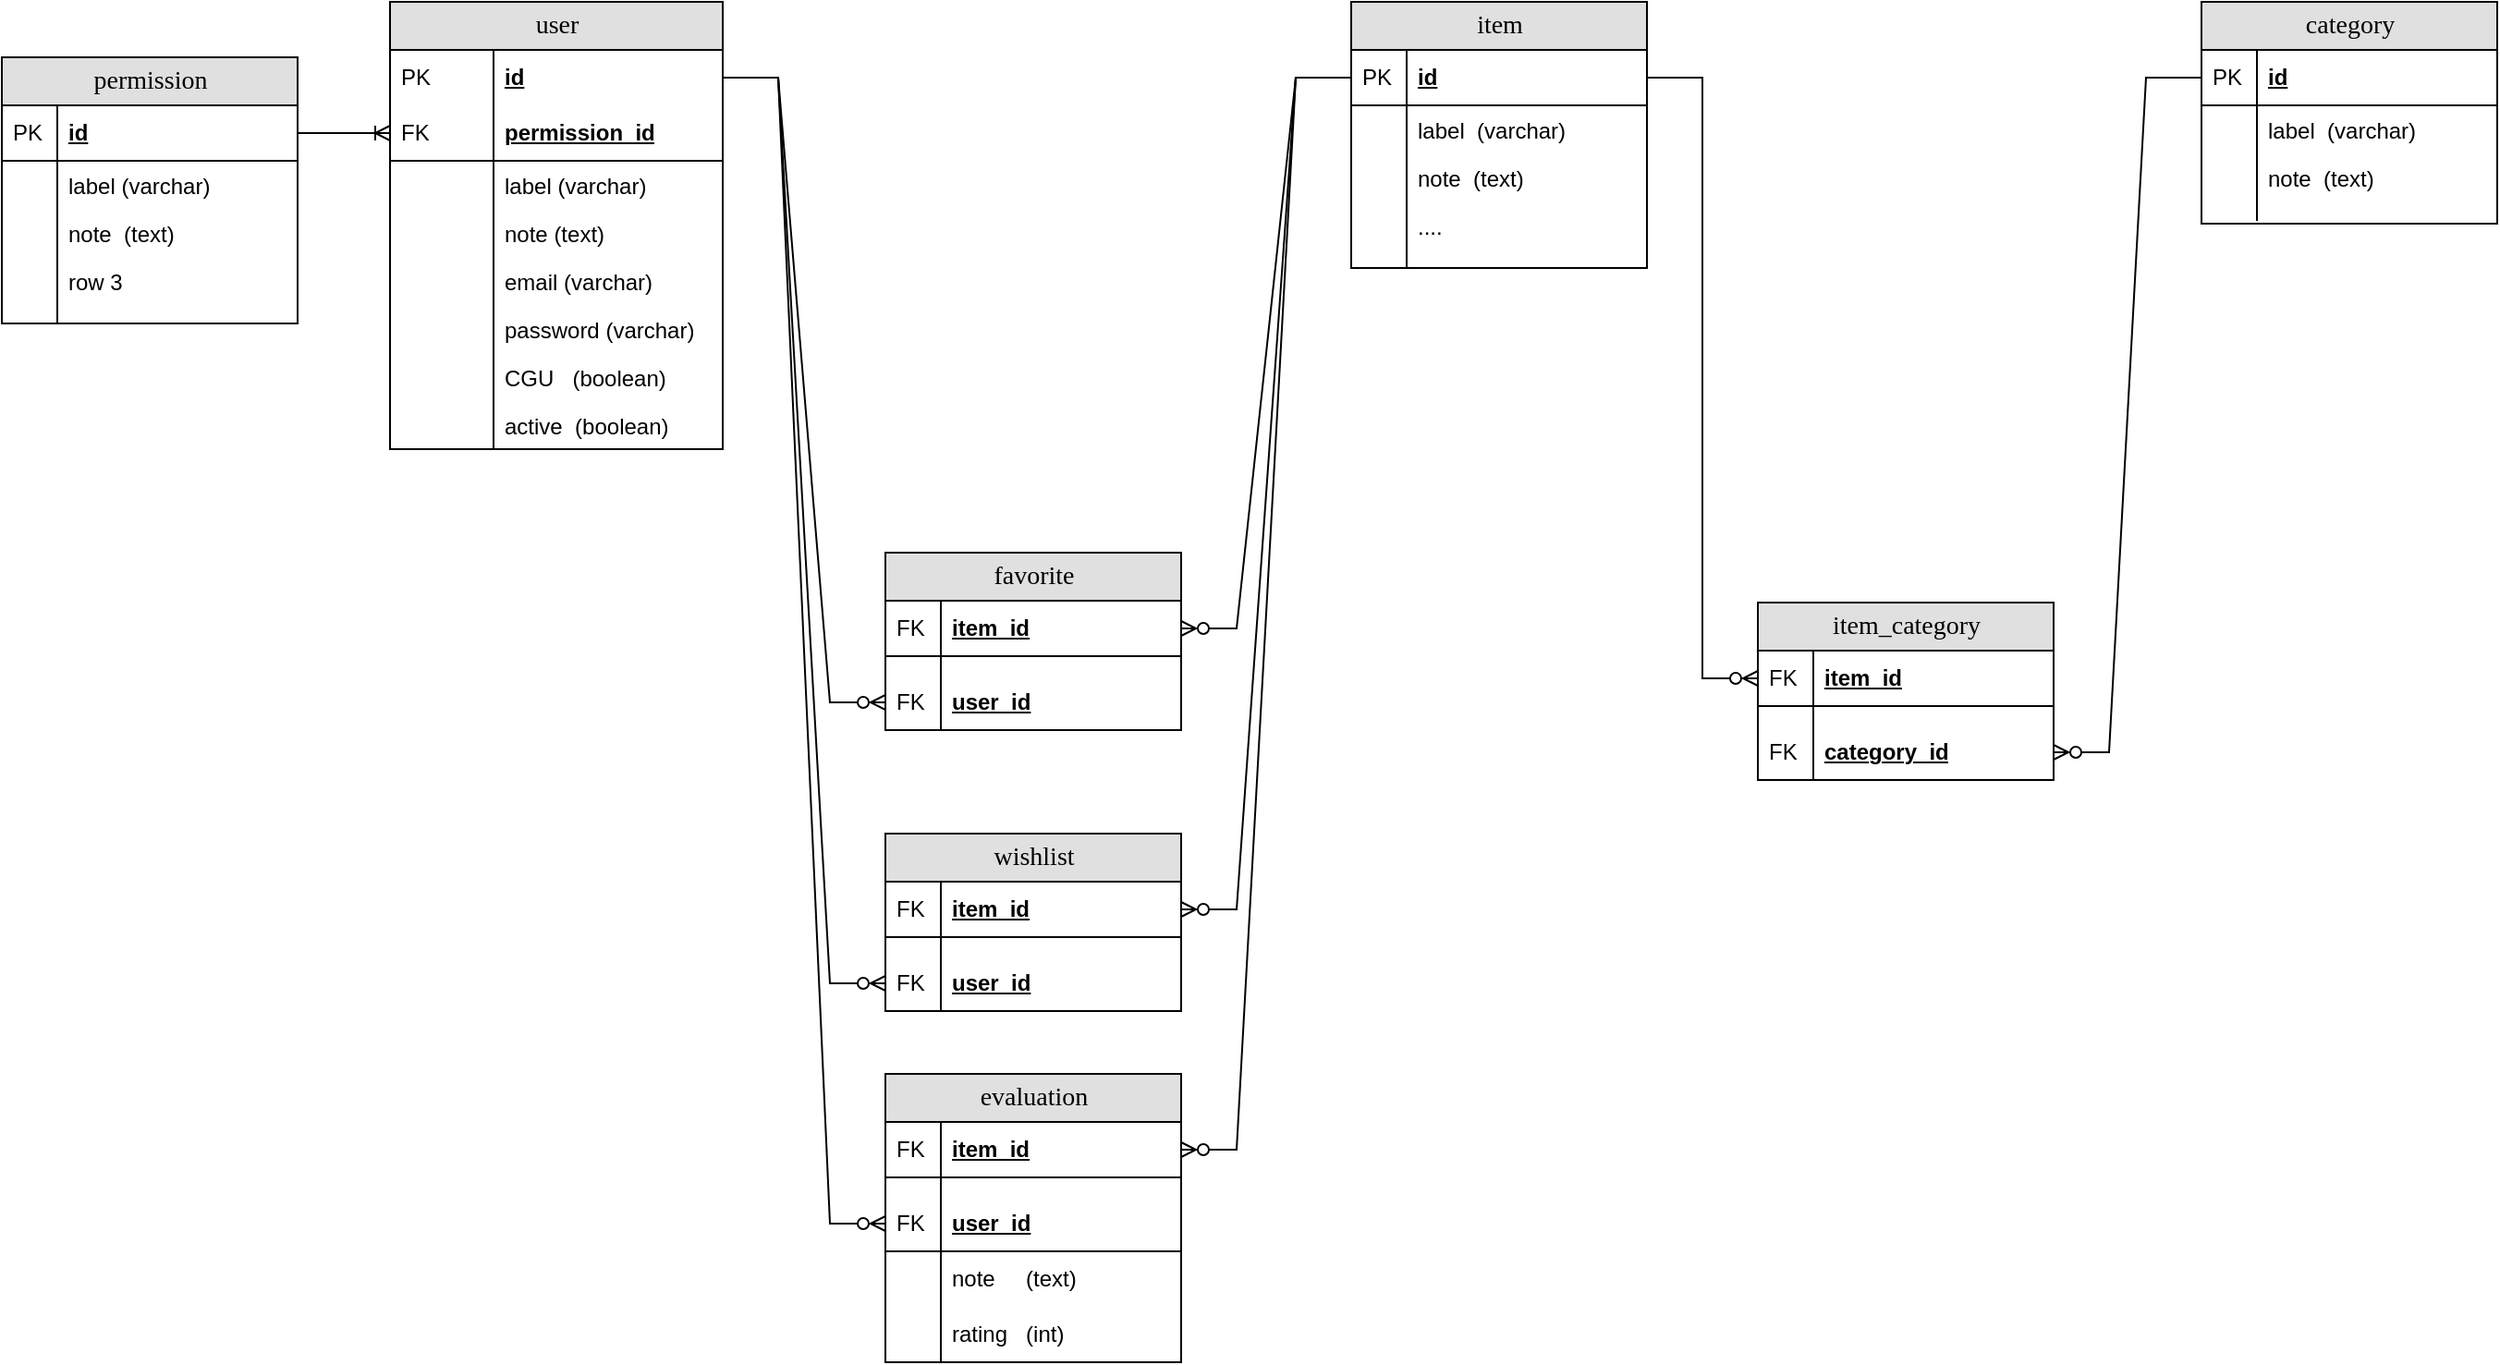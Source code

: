 <mxfile version="17.4.4" type="github">
  <diagram name="Page-1" id="e56a1550-8fbb-45ad-956c-1786394a9013">
    <mxGraphModel dx="1350" dy="773" grid="1" gridSize="10" guides="1" tooltips="1" connect="1" arrows="1" fold="1" page="1" pageScale="1" pageWidth="1100" pageHeight="850" background="none" math="0" shadow="0">
      <root>
        <mxCell id="0" />
        <mxCell id="1" parent="0" />
        <mxCell id="2e49270ec7c68f3f-1" value="user" style="swimlane;html=1;fontStyle=0;childLayout=stackLayout;horizontal=1;startSize=26;fillColor=#e0e0e0;horizontalStack=0;resizeParent=1;resizeLast=0;collapsible=1;marginBottom=0;swimlaneFillColor=#ffffff;align=center;rounded=0;shadow=0;comic=0;labelBackgroundColor=none;strokeWidth=1;fontFamily=Verdana;fontSize=14" parent="1" vertex="1">
          <mxGeometry x="240" y="40" width="180" height="242" as="geometry" />
        </mxCell>
        <mxCell id="2e49270ec7c68f3f-2" value="id" style="shape=partialRectangle;top=0;left=0;right=0;bottom=0;html=1;align=left;verticalAlign=middle;fillColor=none;spacingLeft=60;spacingRight=4;whiteSpace=wrap;overflow=hidden;rotatable=0;points=[[0,0.5],[1,0.5]];portConstraint=eastwest;dropTarget=0;fontStyle=5;" parent="2e49270ec7c68f3f-1" vertex="1">
          <mxGeometry y="26" width="180" height="30" as="geometry" />
        </mxCell>
        <mxCell id="2e49270ec7c68f3f-3" value="&lt;span style=&quot;font-weight: normal&quot;&gt;PK&lt;/span&gt;" style="shape=partialRectangle;fontStyle=1;top=0;left=0;bottom=0;html=1;fillColor=none;align=left;verticalAlign=middle;spacingLeft=4;spacingRight=4;whiteSpace=wrap;overflow=hidden;rotatable=0;points=[];portConstraint=eastwest;part=1;" parent="2e49270ec7c68f3f-2" vertex="1" connectable="0">
          <mxGeometry width="56" height="30" as="geometry" />
        </mxCell>
        <mxCell id="2e49270ec7c68f3f-4" value="permission_id" style="shape=partialRectangle;top=0;left=0;right=0;bottom=1;html=1;align=left;verticalAlign=middle;fillColor=none;spacingLeft=60;spacingRight=4;whiteSpace=wrap;overflow=hidden;rotatable=0;points=[[0,0.5],[1,0.5]];portConstraint=eastwest;dropTarget=0;fontStyle=5;" parent="2e49270ec7c68f3f-1" vertex="1">
          <mxGeometry y="56" width="180" height="30" as="geometry" />
        </mxCell>
        <mxCell id="2e49270ec7c68f3f-5" value="&lt;span style=&quot;font-weight: normal&quot;&gt;FK&lt;/span&gt;" style="shape=partialRectangle;fontStyle=1;top=0;left=0;bottom=0;html=1;fillColor=none;align=left;verticalAlign=middle;spacingLeft=4;spacingRight=4;whiteSpace=wrap;overflow=hidden;rotatable=0;points=[];portConstraint=eastwest;part=1;" parent="2e49270ec7c68f3f-4" vertex="1" connectable="0">
          <mxGeometry width="56" height="30" as="geometry" />
        </mxCell>
        <mxCell id="2e49270ec7c68f3f-6" value="label&lt;span&gt; &lt;span&gt; &lt;/span&gt;&lt;/span&gt;(varchar)&lt;br&gt;" style="shape=partialRectangle;top=0;left=0;right=0;bottom=0;html=1;align=left;verticalAlign=top;fillColor=none;spacingLeft=60;spacingRight=4;whiteSpace=wrap;overflow=hidden;rotatable=0;points=[[0,0.5],[1,0.5]];portConstraint=eastwest;dropTarget=0;" parent="2e49270ec7c68f3f-1" vertex="1">
          <mxGeometry y="86" width="180" height="26" as="geometry" />
        </mxCell>
        <mxCell id="2e49270ec7c68f3f-7" value="" style="shape=partialRectangle;top=0;left=0;bottom=0;html=1;fillColor=none;align=left;verticalAlign=top;spacingLeft=4;spacingRight=4;whiteSpace=wrap;overflow=hidden;rotatable=0;points=[];portConstraint=eastwest;part=1;" parent="2e49270ec7c68f3f-6" vertex="1" connectable="0">
          <mxGeometry width="56" height="26" as="geometry" />
        </mxCell>
        <mxCell id="m02CzdOgLhpc5IA-wBGI-71" value="note (text)" style="shape=partialRectangle;top=0;left=0;right=0;bottom=0;html=1;align=left;verticalAlign=top;fillColor=none;spacingLeft=60;spacingRight=4;whiteSpace=wrap;overflow=hidden;rotatable=0;points=[[0,0.5],[1,0.5]];portConstraint=eastwest;dropTarget=0;" parent="2e49270ec7c68f3f-1" vertex="1">
          <mxGeometry y="112" width="180" height="26" as="geometry" />
        </mxCell>
        <mxCell id="m02CzdOgLhpc5IA-wBGI-72" value="" style="shape=partialRectangle;top=0;left=0;bottom=0;html=1;fillColor=none;align=left;verticalAlign=top;spacingLeft=4;spacingRight=4;whiteSpace=wrap;overflow=hidden;rotatable=0;points=[];portConstraint=eastwest;part=1;" parent="m02CzdOgLhpc5IA-wBGI-71" vertex="1" connectable="0">
          <mxGeometry width="56" height="26" as="geometry" />
        </mxCell>
        <mxCell id="m02CzdOgLhpc5IA-wBGI-73" value="email&lt;span&gt; &lt;span&gt; &lt;/span&gt;&lt;/span&gt;(varchar)" style="shape=partialRectangle;top=0;left=0;right=0;bottom=0;html=1;align=left;verticalAlign=top;fillColor=none;spacingLeft=60;spacingRight=4;whiteSpace=wrap;overflow=hidden;rotatable=0;points=[[0,0.5],[1,0.5]];portConstraint=eastwest;dropTarget=0;" parent="2e49270ec7c68f3f-1" vertex="1">
          <mxGeometry y="138" width="180" height="26" as="geometry" />
        </mxCell>
        <mxCell id="m02CzdOgLhpc5IA-wBGI-74" value="" style="shape=partialRectangle;top=0;left=0;bottom=0;html=1;fillColor=none;align=left;verticalAlign=top;spacingLeft=4;spacingRight=4;whiteSpace=wrap;overflow=hidden;rotatable=0;points=[];portConstraint=eastwest;part=1;" parent="m02CzdOgLhpc5IA-wBGI-73" vertex="1" connectable="0">
          <mxGeometry width="56" height="26" as="geometry" />
        </mxCell>
        <mxCell id="m02CzdOgLhpc5IA-wBGI-75" value="password&lt;span&gt; &lt;span&gt; &lt;/span&gt;&lt;/span&gt;(varchar)" style="shape=partialRectangle;top=0;left=0;right=0;bottom=0;html=1;align=left;verticalAlign=top;fillColor=none;spacingLeft=60;spacingRight=4;whiteSpace=wrap;overflow=hidden;rotatable=0;points=[[0,0.5],[1,0.5]];portConstraint=eastwest;dropTarget=0;" parent="2e49270ec7c68f3f-1" vertex="1">
          <mxGeometry y="164" width="180" height="26" as="geometry" />
        </mxCell>
        <mxCell id="m02CzdOgLhpc5IA-wBGI-76" value="" style="shape=partialRectangle;top=0;left=0;bottom=0;html=1;fillColor=none;align=left;verticalAlign=top;spacingLeft=4;spacingRight=4;whiteSpace=wrap;overflow=hidden;rotatable=0;points=[];portConstraint=eastwest;part=1;" parent="m02CzdOgLhpc5IA-wBGI-75" vertex="1" connectable="0">
          <mxGeometry width="56" height="26" as="geometry" />
        </mxCell>
        <mxCell id="m02CzdOgLhpc5IA-wBGI-77" value="CGU&lt;span&gt;&amp;nbsp;&lt;span&gt; &lt;span style=&quot;white-space: pre&quot;&gt; &lt;/span&gt;&lt;/span&gt;&lt;/span&gt;(boolean)" style="shape=partialRectangle;top=0;left=0;right=0;bottom=0;html=1;align=left;verticalAlign=top;fillColor=none;spacingLeft=60;spacingRight=4;whiteSpace=wrap;overflow=hidden;rotatable=0;points=[[0,0.5],[1,0.5]];portConstraint=eastwest;dropTarget=0;" parent="2e49270ec7c68f3f-1" vertex="1">
          <mxGeometry y="190" width="180" height="26" as="geometry" />
        </mxCell>
        <mxCell id="m02CzdOgLhpc5IA-wBGI-78" value="" style="shape=partialRectangle;top=0;left=0;bottom=0;html=1;fillColor=none;align=left;verticalAlign=top;spacingLeft=4;spacingRight=4;whiteSpace=wrap;overflow=hidden;rotatable=0;points=[];portConstraint=eastwest;part=1;" parent="m02CzdOgLhpc5IA-wBGI-77" vertex="1" connectable="0">
          <mxGeometry width="56" height="26" as="geometry" />
        </mxCell>
        <mxCell id="m02CzdOgLhpc5IA-wBGI-79" value="active&lt;span&gt; &lt;span style=&quot;white-space: pre&quot;&gt; &lt;/span&gt;&lt;/span&gt;(boolean)" style="shape=partialRectangle;top=0;left=0;right=0;bottom=0;html=1;align=left;verticalAlign=top;fillColor=none;spacingLeft=60;spacingRight=4;whiteSpace=wrap;overflow=hidden;rotatable=0;points=[[0,0.5],[1,0.5]];portConstraint=eastwest;dropTarget=0;" parent="2e49270ec7c68f3f-1" vertex="1">
          <mxGeometry y="216" width="180" height="26" as="geometry" />
        </mxCell>
        <mxCell id="m02CzdOgLhpc5IA-wBGI-80" value="" style="shape=partialRectangle;top=0;left=0;bottom=0;html=1;fillColor=none;align=left;verticalAlign=top;spacingLeft=4;spacingRight=4;whiteSpace=wrap;overflow=hidden;rotatable=0;points=[];portConstraint=eastwest;part=1;" parent="m02CzdOgLhpc5IA-wBGI-79" vertex="1" connectable="0">
          <mxGeometry width="56" height="26" as="geometry" />
        </mxCell>
        <mxCell id="2e49270ec7c68f3f-8" value="item" style="swimlane;html=1;fontStyle=0;childLayout=stackLayout;horizontal=1;startSize=26;fillColor=#e0e0e0;horizontalStack=0;resizeParent=1;resizeLast=0;collapsible=1;marginBottom=0;swimlaneFillColor=#ffffff;align=center;rounded=0;shadow=0;comic=0;labelBackgroundColor=none;strokeWidth=1;fontFamily=Verdana;fontSize=14;swimlaneLine=1;" parent="1" vertex="1">
          <mxGeometry x="760" y="40" width="160" height="144" as="geometry" />
        </mxCell>
        <mxCell id="2e49270ec7c68f3f-9" value="id" style="shape=partialRectangle;top=0;left=0;right=0;bottom=1;html=1;align=left;verticalAlign=middle;fillColor=none;spacingLeft=34;spacingRight=4;whiteSpace=wrap;overflow=hidden;rotatable=0;points=[[0,0.5],[1,0.5]];portConstraint=eastwest;dropTarget=0;fontStyle=5;" parent="2e49270ec7c68f3f-8" vertex="1">
          <mxGeometry y="26" width="160" height="30" as="geometry" />
        </mxCell>
        <mxCell id="2e49270ec7c68f3f-10" value="PK" style="shape=partialRectangle;top=0;left=0;bottom=0;html=1;fillColor=none;align=left;verticalAlign=middle;spacingLeft=4;spacingRight=4;whiteSpace=wrap;overflow=hidden;rotatable=0;points=[];portConstraint=eastwest;part=1;" parent="2e49270ec7c68f3f-9" vertex="1" connectable="0">
          <mxGeometry width="30" height="30" as="geometry" />
        </mxCell>
        <mxCell id="2e49270ec7c68f3f-11" value="label&lt;span&gt; &lt;span style=&quot;white-space: pre&quot;&gt; &lt;/span&gt;&lt;/span&gt;(varchar)" style="shape=partialRectangle;top=0;left=0;right=0;bottom=0;html=1;align=left;verticalAlign=top;fillColor=none;spacingLeft=34;spacingRight=4;whiteSpace=wrap;overflow=hidden;rotatable=0;points=[[0,0.5],[1,0.5]];portConstraint=eastwest;dropTarget=0;" parent="2e49270ec7c68f3f-8" vertex="1">
          <mxGeometry y="56" width="160" height="26" as="geometry" />
        </mxCell>
        <mxCell id="2e49270ec7c68f3f-12" value="" style="shape=partialRectangle;top=0;left=0;bottom=0;html=1;fillColor=none;align=left;verticalAlign=top;spacingLeft=4;spacingRight=4;whiteSpace=wrap;overflow=hidden;rotatable=0;points=[];portConstraint=eastwest;part=1;" parent="2e49270ec7c68f3f-11" vertex="1" connectable="0">
          <mxGeometry width="30" height="26" as="geometry" />
        </mxCell>
        <mxCell id="2e49270ec7c68f3f-13" value="note &lt;span style=&quot;white-space: pre&quot;&gt; &lt;/span&gt;(text)" style="shape=partialRectangle;top=0;left=0;right=0;bottom=0;html=1;align=left;verticalAlign=top;fillColor=none;spacingLeft=34;spacingRight=4;whiteSpace=wrap;overflow=hidden;rotatable=0;points=[[0,0.5],[1,0.5]];portConstraint=eastwest;dropTarget=0;" parent="2e49270ec7c68f3f-8" vertex="1">
          <mxGeometry y="82" width="160" height="26" as="geometry" />
        </mxCell>
        <mxCell id="2e49270ec7c68f3f-14" value="" style="shape=partialRectangle;top=0;left=0;bottom=0;html=1;fillColor=none;align=left;verticalAlign=top;spacingLeft=4;spacingRight=4;whiteSpace=wrap;overflow=hidden;rotatable=0;points=[];portConstraint=eastwest;part=1;" parent="2e49270ec7c68f3f-13" vertex="1" connectable="0">
          <mxGeometry width="30" height="26" as="geometry" />
        </mxCell>
        <mxCell id="2e49270ec7c68f3f-15" value="...." style="shape=partialRectangle;top=0;left=0;right=0;bottom=0;html=1;align=left;verticalAlign=top;fillColor=none;spacingLeft=34;spacingRight=4;whiteSpace=wrap;overflow=hidden;rotatable=0;points=[[0,0.5],[1,0.5]];portConstraint=eastwest;dropTarget=0;" parent="2e49270ec7c68f3f-8" vertex="1">
          <mxGeometry y="108" width="160" height="26" as="geometry" />
        </mxCell>
        <mxCell id="2e49270ec7c68f3f-16" value="" style="shape=partialRectangle;top=0;left=0;bottom=0;html=1;fillColor=none;align=left;verticalAlign=top;spacingLeft=4;spacingRight=4;whiteSpace=wrap;overflow=hidden;rotatable=0;points=[];portConstraint=eastwest;part=1;" parent="2e49270ec7c68f3f-15" vertex="1" connectable="0">
          <mxGeometry width="30" height="26" as="geometry" />
        </mxCell>
        <mxCell id="2e49270ec7c68f3f-17" value="" style="shape=partialRectangle;top=0;left=0;right=0;bottom=0;html=1;align=left;verticalAlign=top;fillColor=none;spacingLeft=34;spacingRight=4;whiteSpace=wrap;overflow=hidden;rotatable=0;points=[[0,0.5],[1,0.5]];portConstraint=eastwest;dropTarget=0;" parent="2e49270ec7c68f3f-8" vertex="1">
          <mxGeometry y="134" width="160" height="10" as="geometry" />
        </mxCell>
        <mxCell id="2e49270ec7c68f3f-18" value="" style="shape=partialRectangle;top=0;left=0;bottom=0;html=1;fillColor=none;align=left;verticalAlign=top;spacingLeft=4;spacingRight=4;whiteSpace=wrap;overflow=hidden;rotatable=0;points=[];portConstraint=eastwest;part=1;" parent="2e49270ec7c68f3f-17" vertex="1" connectable="0">
          <mxGeometry width="30" height="10" as="geometry" />
        </mxCell>
        <mxCell id="2e49270ec7c68f3f-80" value="permission" style="swimlane;html=1;fontStyle=0;childLayout=stackLayout;horizontal=1;startSize=26;fillColor=#e0e0e0;horizontalStack=0;resizeParent=1;resizeLast=0;collapsible=1;marginBottom=0;swimlaneFillColor=#ffffff;align=center;rounded=0;shadow=0;comic=0;labelBackgroundColor=none;strokeWidth=1;fontFamily=Verdana;fontSize=14" parent="1" vertex="1">
          <mxGeometry x="30" y="70" width="160" height="144" as="geometry" />
        </mxCell>
        <mxCell id="2e49270ec7c68f3f-81" value="id" style="shape=partialRectangle;top=0;left=0;right=0;bottom=1;html=1;align=left;verticalAlign=middle;fillColor=none;spacingLeft=34;spacingRight=4;whiteSpace=wrap;overflow=hidden;rotatable=0;points=[[0,0.5],[1,0.5]];portConstraint=eastwest;dropTarget=0;fontStyle=5;" parent="2e49270ec7c68f3f-80" vertex="1">
          <mxGeometry y="26" width="160" height="30" as="geometry" />
        </mxCell>
        <mxCell id="2e49270ec7c68f3f-82" value="PK" style="shape=partialRectangle;top=0;left=0;bottom=0;html=1;fillColor=none;align=left;verticalAlign=middle;spacingLeft=4;spacingRight=4;whiteSpace=wrap;overflow=hidden;rotatable=0;points=[];portConstraint=eastwest;part=1;" parent="2e49270ec7c68f3f-81" vertex="1" connectable="0">
          <mxGeometry width="30" height="30" as="geometry" />
        </mxCell>
        <mxCell id="2e49270ec7c68f3f-83" value="label&lt;span style=&quot;white-space: pre&quot;&gt; &lt;/span&gt;(varchar)" style="shape=partialRectangle;top=0;left=0;right=0;bottom=0;html=1;align=left;verticalAlign=top;fillColor=none;spacingLeft=34;spacingRight=4;whiteSpace=wrap;overflow=hidden;rotatable=0;points=[[0,0.5],[1,0.5]];portConstraint=eastwest;dropTarget=0;" parent="2e49270ec7c68f3f-80" vertex="1">
          <mxGeometry y="56" width="160" height="26" as="geometry" />
        </mxCell>
        <mxCell id="2e49270ec7c68f3f-84" value="" style="shape=partialRectangle;top=0;left=0;bottom=0;html=1;fillColor=none;align=left;verticalAlign=top;spacingLeft=4;spacingRight=4;whiteSpace=wrap;overflow=hidden;rotatable=0;points=[];portConstraint=eastwest;part=1;" parent="2e49270ec7c68f3f-83" vertex="1" connectable="0">
          <mxGeometry width="30" height="26" as="geometry" />
        </mxCell>
        <mxCell id="2e49270ec7c68f3f-85" value="note&lt;span style=&quot;white-space: pre&quot;&gt; &lt;/span&gt;&lt;span style=&quot;white-space: pre&quot;&gt; &lt;/span&gt;(text)" style="shape=partialRectangle;top=0;left=0;right=0;bottom=0;html=1;align=left;verticalAlign=top;fillColor=none;spacingLeft=34;spacingRight=4;whiteSpace=wrap;overflow=hidden;rotatable=0;points=[[0,0.5],[1,0.5]];portConstraint=eastwest;dropTarget=0;" parent="2e49270ec7c68f3f-80" vertex="1">
          <mxGeometry y="82" width="160" height="26" as="geometry" />
        </mxCell>
        <mxCell id="2e49270ec7c68f3f-86" value="" style="shape=partialRectangle;top=0;left=0;bottom=0;html=1;fillColor=none;align=left;verticalAlign=top;spacingLeft=4;spacingRight=4;whiteSpace=wrap;overflow=hidden;rotatable=0;points=[];portConstraint=eastwest;part=1;" parent="2e49270ec7c68f3f-85" vertex="1" connectable="0">
          <mxGeometry width="30" height="26" as="geometry" />
        </mxCell>
        <mxCell id="2e49270ec7c68f3f-87" value="row 3" style="shape=partialRectangle;top=0;left=0;right=0;bottom=0;html=1;align=left;verticalAlign=top;fillColor=none;spacingLeft=34;spacingRight=4;whiteSpace=wrap;overflow=hidden;rotatable=0;points=[[0,0.5],[1,0.5]];portConstraint=eastwest;dropTarget=0;" parent="2e49270ec7c68f3f-80" vertex="1">
          <mxGeometry y="108" width="160" height="26" as="geometry" />
        </mxCell>
        <mxCell id="2e49270ec7c68f3f-88" value="" style="shape=partialRectangle;top=0;left=0;bottom=0;html=1;fillColor=none;align=left;verticalAlign=top;spacingLeft=4;spacingRight=4;whiteSpace=wrap;overflow=hidden;rotatable=0;points=[];portConstraint=eastwest;part=1;" parent="2e49270ec7c68f3f-87" vertex="1" connectable="0">
          <mxGeometry width="30" height="26" as="geometry" />
        </mxCell>
        <mxCell id="2e49270ec7c68f3f-89" value="" style="shape=partialRectangle;top=0;left=0;right=0;bottom=0;html=1;align=left;verticalAlign=top;fillColor=none;spacingLeft=34;spacingRight=4;whiteSpace=wrap;overflow=hidden;rotatable=0;points=[[0,0.5],[1,0.5]];portConstraint=eastwest;dropTarget=0;" parent="2e49270ec7c68f3f-80" vertex="1">
          <mxGeometry y="134" width="160" height="10" as="geometry" />
        </mxCell>
        <mxCell id="2e49270ec7c68f3f-90" value="" style="shape=partialRectangle;top=0;left=0;bottom=0;html=1;fillColor=none;align=left;verticalAlign=top;spacingLeft=4;spacingRight=4;whiteSpace=wrap;overflow=hidden;rotatable=0;points=[];portConstraint=eastwest;part=1;" parent="2e49270ec7c68f3f-89" vertex="1" connectable="0">
          <mxGeometry width="30" height="10" as="geometry" />
        </mxCell>
        <mxCell id="m02CzdOgLhpc5IA-wBGI-1" value="category" style="swimlane;html=1;fontStyle=0;childLayout=stackLayout;horizontal=1;startSize=26;fillColor=#e0e0e0;horizontalStack=0;resizeParent=1;resizeLast=0;collapsible=1;marginBottom=0;swimlaneFillColor=#ffffff;align=center;rounded=0;shadow=0;comic=0;labelBackgroundColor=none;strokeWidth=1;fontFamily=Verdana;fontSize=14;swimlaneLine=1;" parent="1" vertex="1">
          <mxGeometry x="1220" y="40" width="160" height="120" as="geometry" />
        </mxCell>
        <mxCell id="m02CzdOgLhpc5IA-wBGI-2" value="id" style="shape=partialRectangle;top=0;left=0;right=0;bottom=1;html=1;align=left;verticalAlign=middle;fillColor=none;spacingLeft=34;spacingRight=4;whiteSpace=wrap;overflow=hidden;rotatable=0;points=[[0,0.5],[1,0.5]];portConstraint=eastwest;dropTarget=0;fontStyle=5;" parent="m02CzdOgLhpc5IA-wBGI-1" vertex="1">
          <mxGeometry y="26" width="160" height="30" as="geometry" />
        </mxCell>
        <mxCell id="m02CzdOgLhpc5IA-wBGI-3" value="PK" style="shape=partialRectangle;top=0;left=0;bottom=0;html=1;fillColor=none;align=left;verticalAlign=middle;spacingLeft=4;spacingRight=4;whiteSpace=wrap;overflow=hidden;rotatable=0;points=[];portConstraint=eastwest;part=1;" parent="m02CzdOgLhpc5IA-wBGI-2" vertex="1" connectable="0">
          <mxGeometry width="30" height="30" as="geometry" />
        </mxCell>
        <mxCell id="m02CzdOgLhpc5IA-wBGI-4" value="label&lt;span&gt; &lt;span style=&quot;white-space: pre&quot;&gt; &lt;/span&gt;&lt;/span&gt;(varchar)" style="shape=partialRectangle;top=0;left=0;right=0;bottom=0;html=1;align=left;verticalAlign=top;fillColor=none;spacingLeft=34;spacingRight=4;whiteSpace=wrap;overflow=hidden;rotatable=0;points=[[0,0.5],[1,0.5]];portConstraint=eastwest;dropTarget=0;" parent="m02CzdOgLhpc5IA-wBGI-1" vertex="1">
          <mxGeometry y="56" width="160" height="26" as="geometry" />
        </mxCell>
        <mxCell id="m02CzdOgLhpc5IA-wBGI-5" value="" style="shape=partialRectangle;top=0;left=0;bottom=0;html=1;fillColor=none;align=left;verticalAlign=top;spacingLeft=4;spacingRight=4;whiteSpace=wrap;overflow=hidden;rotatable=0;points=[];portConstraint=eastwest;part=1;" parent="m02CzdOgLhpc5IA-wBGI-4" vertex="1" connectable="0">
          <mxGeometry width="30" height="26" as="geometry" />
        </mxCell>
        <mxCell id="m02CzdOgLhpc5IA-wBGI-6" value="note &lt;span style=&quot;white-space: pre&quot;&gt; &lt;/span&gt;(text)" style="shape=partialRectangle;top=0;left=0;right=0;bottom=0;html=1;align=left;verticalAlign=top;fillColor=none;spacingLeft=34;spacingRight=4;whiteSpace=wrap;overflow=hidden;rotatable=0;points=[[0,0.5],[1,0.5]];portConstraint=eastwest;dropTarget=0;" parent="m02CzdOgLhpc5IA-wBGI-1" vertex="1">
          <mxGeometry y="82" width="160" height="26" as="geometry" />
        </mxCell>
        <mxCell id="m02CzdOgLhpc5IA-wBGI-7" value="" style="shape=partialRectangle;top=0;left=0;bottom=0;html=1;fillColor=none;align=left;verticalAlign=top;spacingLeft=4;spacingRight=4;whiteSpace=wrap;overflow=hidden;rotatable=0;points=[];portConstraint=eastwest;part=1;" parent="m02CzdOgLhpc5IA-wBGI-6" vertex="1" connectable="0">
          <mxGeometry width="30" height="26" as="geometry" />
        </mxCell>
        <mxCell id="m02CzdOgLhpc5IA-wBGI-10" value="" style="shape=partialRectangle;top=0;left=0;right=0;bottom=0;html=1;align=left;verticalAlign=top;fillColor=none;spacingLeft=34;spacingRight=4;whiteSpace=wrap;overflow=hidden;rotatable=0;points=[[0,0.5],[1,0.5]];portConstraint=eastwest;dropTarget=0;" parent="m02CzdOgLhpc5IA-wBGI-1" vertex="1">
          <mxGeometry y="108" width="160" height="10" as="geometry" />
        </mxCell>
        <mxCell id="m02CzdOgLhpc5IA-wBGI-11" value="" style="shape=partialRectangle;top=0;left=0;bottom=0;html=1;fillColor=none;align=left;verticalAlign=top;spacingLeft=4;spacingRight=4;whiteSpace=wrap;overflow=hidden;rotatable=0;points=[];portConstraint=eastwest;part=1;" parent="m02CzdOgLhpc5IA-wBGI-10" vertex="1" connectable="0">
          <mxGeometry width="30" height="10" as="geometry" />
        </mxCell>
        <mxCell id="m02CzdOgLhpc5IA-wBGI-12" value="item_category" style="swimlane;html=1;fontStyle=0;childLayout=stackLayout;horizontal=1;startSize=26;fillColor=#e0e0e0;horizontalStack=0;resizeParent=1;resizeLast=0;collapsible=1;marginBottom=0;swimlaneFillColor=#ffffff;align=center;rounded=0;shadow=0;comic=0;labelBackgroundColor=none;strokeWidth=1;fontFamily=Verdana;fontSize=14" parent="1" vertex="1">
          <mxGeometry x="980" y="365" width="160" height="96" as="geometry" />
        </mxCell>
        <mxCell id="m02CzdOgLhpc5IA-wBGI-13" value="item_id" style="shape=partialRectangle;top=0;left=0;right=0;bottom=1;html=1;align=left;verticalAlign=middle;fillColor=none;spacingLeft=34;spacingRight=4;whiteSpace=wrap;overflow=hidden;rotatable=0;points=[[0,0.5],[1,0.5]];portConstraint=eastwest;dropTarget=0;fontStyle=5;" parent="m02CzdOgLhpc5IA-wBGI-12" vertex="1">
          <mxGeometry y="26" width="160" height="30" as="geometry" />
        </mxCell>
        <mxCell id="m02CzdOgLhpc5IA-wBGI-14" value="FK&lt;span style=&quot;white-space: pre&quot;&gt; &lt;/span&gt;" style="shape=partialRectangle;top=0;left=0;bottom=0;html=1;fillColor=none;align=left;verticalAlign=middle;spacingLeft=4;spacingRight=4;whiteSpace=wrap;overflow=hidden;rotatable=0;points=[];portConstraint=eastwest;part=1;" parent="m02CzdOgLhpc5IA-wBGI-13" vertex="1" connectable="0">
          <mxGeometry width="30" height="30" as="geometry" />
        </mxCell>
        <mxCell id="m02CzdOgLhpc5IA-wBGI-21" value="" style="shape=partialRectangle;top=0;left=0;right=0;bottom=0;html=1;align=left;verticalAlign=top;fillColor=none;spacingLeft=34;spacingRight=4;whiteSpace=wrap;overflow=hidden;rotatable=0;points=[[0,0.5],[1,0.5]];portConstraint=eastwest;dropTarget=0;" parent="m02CzdOgLhpc5IA-wBGI-12" vertex="1">
          <mxGeometry y="56" width="160" height="10" as="geometry" />
        </mxCell>
        <mxCell id="m02CzdOgLhpc5IA-wBGI-22" value="" style="shape=partialRectangle;top=0;left=0;bottom=0;html=1;fillColor=none;align=left;verticalAlign=top;spacingLeft=4;spacingRight=4;whiteSpace=wrap;overflow=hidden;rotatable=0;points=[];portConstraint=eastwest;part=1;" parent="m02CzdOgLhpc5IA-wBGI-21" vertex="1" connectable="0">
          <mxGeometry width="30" height="10" as="geometry" />
        </mxCell>
        <mxCell id="m02CzdOgLhpc5IA-wBGI-24" value="category_id" style="shape=partialRectangle;top=0;left=0;right=0;bottom=1;html=1;align=left;verticalAlign=middle;fillColor=none;spacingLeft=34;spacingRight=4;whiteSpace=wrap;overflow=hidden;rotatable=0;points=[[0,0.5],[1,0.5]];portConstraint=eastwest;dropTarget=0;fontStyle=5;" parent="m02CzdOgLhpc5IA-wBGI-12" vertex="1">
          <mxGeometry y="66" width="160" height="30" as="geometry" />
        </mxCell>
        <mxCell id="m02CzdOgLhpc5IA-wBGI-25" value="FK&lt;span style=&quot;white-space: pre&quot;&gt; &lt;/span&gt;" style="shape=partialRectangle;top=0;left=0;bottom=0;html=1;fillColor=none;align=left;verticalAlign=middle;spacingLeft=4;spacingRight=4;whiteSpace=wrap;overflow=hidden;rotatable=0;points=[];portConstraint=eastwest;part=1;" parent="m02CzdOgLhpc5IA-wBGI-24" vertex="1" connectable="0">
          <mxGeometry width="30" height="30" as="geometry" />
        </mxCell>
        <mxCell id="m02CzdOgLhpc5IA-wBGI-23" value="" style="edgeStyle=entityRelationEdgeStyle;fontSize=12;html=1;endArrow=ERzeroToMany;endFill=1;rounded=0;entryX=0;entryY=0.5;entryDx=0;entryDy=0;" parent="1" source="2e49270ec7c68f3f-9" target="m02CzdOgLhpc5IA-wBGI-13" edge="1">
          <mxGeometry width="100" height="100" relative="1" as="geometry">
            <mxPoint x="990" y="650" as="sourcePoint" />
            <mxPoint x="1090" y="550" as="targetPoint" />
          </mxGeometry>
        </mxCell>
        <mxCell id="m02CzdOgLhpc5IA-wBGI-26" value="" style="edgeStyle=entityRelationEdgeStyle;fontSize=12;html=1;endArrow=ERzeroToMany;endFill=1;rounded=0;exitX=0;exitY=0.5;exitDx=0;exitDy=0;" parent="1" source="m02CzdOgLhpc5IA-wBGI-2" target="m02CzdOgLhpc5IA-wBGI-24" edge="1">
          <mxGeometry width="100" height="100" relative="1" as="geometry">
            <mxPoint x="920" y="151" as="sourcePoint" />
            <mxPoint x="990" y="416" as="targetPoint" />
          </mxGeometry>
        </mxCell>
        <mxCell id="m02CzdOgLhpc5IA-wBGI-28" value="favorite" style="swimlane;html=1;fontStyle=0;childLayout=stackLayout;horizontal=1;startSize=26;fillColor=#e0e0e0;horizontalStack=0;resizeParent=1;resizeLast=0;collapsible=1;marginBottom=0;swimlaneFillColor=#ffffff;align=center;rounded=0;shadow=0;comic=0;labelBackgroundColor=none;strokeWidth=1;fontFamily=Verdana;fontSize=14" parent="1" vertex="1">
          <mxGeometry x="508" y="338" width="160" height="96" as="geometry" />
        </mxCell>
        <mxCell id="m02CzdOgLhpc5IA-wBGI-29" value="item_id" style="shape=partialRectangle;top=0;left=0;right=0;bottom=1;html=1;align=left;verticalAlign=middle;fillColor=none;spacingLeft=34;spacingRight=4;whiteSpace=wrap;overflow=hidden;rotatable=0;points=[[0,0.5],[1,0.5]];portConstraint=eastwest;dropTarget=0;fontStyle=5;" parent="m02CzdOgLhpc5IA-wBGI-28" vertex="1">
          <mxGeometry y="26" width="160" height="30" as="geometry" />
        </mxCell>
        <mxCell id="m02CzdOgLhpc5IA-wBGI-30" value="FK&lt;span style=&quot;white-space: pre&quot;&gt; &lt;/span&gt;" style="shape=partialRectangle;top=0;left=0;bottom=0;html=1;fillColor=none;align=left;verticalAlign=middle;spacingLeft=4;spacingRight=4;whiteSpace=wrap;overflow=hidden;rotatable=0;points=[];portConstraint=eastwest;part=1;" parent="m02CzdOgLhpc5IA-wBGI-29" vertex="1" connectable="0">
          <mxGeometry width="30" height="30" as="geometry" />
        </mxCell>
        <mxCell id="m02CzdOgLhpc5IA-wBGI-31" value="" style="shape=partialRectangle;top=0;left=0;right=0;bottom=0;html=1;align=left;verticalAlign=top;fillColor=none;spacingLeft=34;spacingRight=4;whiteSpace=wrap;overflow=hidden;rotatable=0;points=[[0,0.5],[1,0.5]];portConstraint=eastwest;dropTarget=0;" parent="m02CzdOgLhpc5IA-wBGI-28" vertex="1">
          <mxGeometry y="56" width="160" height="10" as="geometry" />
        </mxCell>
        <mxCell id="m02CzdOgLhpc5IA-wBGI-32" value="" style="shape=partialRectangle;top=0;left=0;bottom=0;html=1;fillColor=none;align=left;verticalAlign=top;spacingLeft=4;spacingRight=4;whiteSpace=wrap;overflow=hidden;rotatable=0;points=[];portConstraint=eastwest;part=1;" parent="m02CzdOgLhpc5IA-wBGI-31" vertex="1" connectable="0">
          <mxGeometry width="30" height="10" as="geometry" />
        </mxCell>
        <mxCell id="m02CzdOgLhpc5IA-wBGI-33" value="user_id" style="shape=partialRectangle;top=0;left=0;right=0;bottom=1;html=1;align=left;verticalAlign=middle;fillColor=none;spacingLeft=34;spacingRight=4;whiteSpace=wrap;overflow=hidden;rotatable=0;points=[[0,0.5],[1,0.5]];portConstraint=eastwest;dropTarget=0;fontStyle=5;" parent="m02CzdOgLhpc5IA-wBGI-28" vertex="1">
          <mxGeometry y="66" width="160" height="30" as="geometry" />
        </mxCell>
        <mxCell id="m02CzdOgLhpc5IA-wBGI-34" value="FK&lt;span style=&quot;white-space: pre&quot;&gt; &lt;/span&gt;" style="shape=partialRectangle;top=0;left=0;bottom=0;html=1;fillColor=none;align=left;verticalAlign=middle;spacingLeft=4;spacingRight=4;whiteSpace=wrap;overflow=hidden;rotatable=0;points=[];portConstraint=eastwest;part=1;" parent="m02CzdOgLhpc5IA-wBGI-33" vertex="1" connectable="0">
          <mxGeometry width="30" height="30" as="geometry" />
        </mxCell>
        <mxCell id="m02CzdOgLhpc5IA-wBGI-35" value="" style="edgeStyle=entityRelationEdgeStyle;fontSize=12;html=1;endArrow=ERzeroToMany;endFill=1;rounded=0;entryX=0;entryY=0.5;entryDx=0;entryDy=0;" parent="1" source="2e49270ec7c68f3f-2" target="m02CzdOgLhpc5IA-wBGI-33" edge="1">
          <mxGeometry width="100" height="100" relative="1" as="geometry">
            <mxPoint x="450" y="80" as="sourcePoint" />
            <mxPoint x="340" y="475" as="targetPoint" />
          </mxGeometry>
        </mxCell>
        <mxCell id="m02CzdOgLhpc5IA-wBGI-36" value="" style="edgeStyle=entityRelationEdgeStyle;fontSize=12;html=1;endArrow=ERzeroToMany;endFill=1;rounded=0;exitX=0;exitY=0.5;exitDx=0;exitDy=0;" parent="1" source="2e49270ec7c68f3f-9" target="m02CzdOgLhpc5IA-wBGI-29" edge="1">
          <mxGeometry width="100" height="100" relative="1" as="geometry">
            <mxPoint x="450" y="91" as="sourcePoint" />
            <mxPoint x="518" y="581" as="targetPoint" />
          </mxGeometry>
        </mxCell>
        <mxCell id="m02CzdOgLhpc5IA-wBGI-37" value="wishlist" style="swimlane;html=1;fontStyle=0;childLayout=stackLayout;horizontal=1;startSize=26;fillColor=#e0e0e0;horizontalStack=0;resizeParent=1;resizeLast=0;collapsible=1;marginBottom=0;swimlaneFillColor=#ffffff;align=center;rounded=0;shadow=0;comic=0;labelBackgroundColor=none;strokeWidth=1;fontFamily=Verdana;fontSize=14" parent="1" vertex="1">
          <mxGeometry x="508" y="490" width="160" height="96" as="geometry" />
        </mxCell>
        <mxCell id="m02CzdOgLhpc5IA-wBGI-38" value="item_id" style="shape=partialRectangle;top=0;left=0;right=0;bottom=1;html=1;align=left;verticalAlign=middle;fillColor=none;spacingLeft=34;spacingRight=4;whiteSpace=wrap;overflow=hidden;rotatable=0;points=[[0,0.5],[1,0.5]];portConstraint=eastwest;dropTarget=0;fontStyle=5;" parent="m02CzdOgLhpc5IA-wBGI-37" vertex="1">
          <mxGeometry y="26" width="160" height="30" as="geometry" />
        </mxCell>
        <mxCell id="m02CzdOgLhpc5IA-wBGI-39" value="FK&lt;span style=&quot;white-space: pre&quot;&gt; &lt;/span&gt;" style="shape=partialRectangle;top=0;left=0;bottom=0;html=1;fillColor=none;align=left;verticalAlign=middle;spacingLeft=4;spacingRight=4;whiteSpace=wrap;overflow=hidden;rotatable=0;points=[];portConstraint=eastwest;part=1;" parent="m02CzdOgLhpc5IA-wBGI-38" vertex="1" connectable="0">
          <mxGeometry width="30" height="30" as="geometry" />
        </mxCell>
        <mxCell id="m02CzdOgLhpc5IA-wBGI-40" value="" style="shape=partialRectangle;top=0;left=0;right=0;bottom=0;html=1;align=left;verticalAlign=top;fillColor=none;spacingLeft=34;spacingRight=4;whiteSpace=wrap;overflow=hidden;rotatable=0;points=[[0,0.5],[1,0.5]];portConstraint=eastwest;dropTarget=0;" parent="m02CzdOgLhpc5IA-wBGI-37" vertex="1">
          <mxGeometry y="56" width="160" height="10" as="geometry" />
        </mxCell>
        <mxCell id="m02CzdOgLhpc5IA-wBGI-41" value="" style="shape=partialRectangle;top=0;left=0;bottom=0;html=1;fillColor=none;align=left;verticalAlign=top;spacingLeft=4;spacingRight=4;whiteSpace=wrap;overflow=hidden;rotatable=0;points=[];portConstraint=eastwest;part=1;" parent="m02CzdOgLhpc5IA-wBGI-40" vertex="1" connectable="0">
          <mxGeometry width="30" height="10" as="geometry" />
        </mxCell>
        <mxCell id="m02CzdOgLhpc5IA-wBGI-42" value="user_id" style="shape=partialRectangle;top=0;left=0;right=0;bottom=1;html=1;align=left;verticalAlign=middle;fillColor=none;spacingLeft=34;spacingRight=4;whiteSpace=wrap;overflow=hidden;rotatable=0;points=[[0,0.5],[1,0.5]];portConstraint=eastwest;dropTarget=0;fontStyle=5;" parent="m02CzdOgLhpc5IA-wBGI-37" vertex="1">
          <mxGeometry y="66" width="160" height="30" as="geometry" />
        </mxCell>
        <mxCell id="m02CzdOgLhpc5IA-wBGI-43" value="FK&lt;span style=&quot;white-space: pre&quot;&gt; &lt;/span&gt;" style="shape=partialRectangle;top=0;left=0;bottom=0;html=1;fillColor=none;align=left;verticalAlign=middle;spacingLeft=4;spacingRight=4;whiteSpace=wrap;overflow=hidden;rotatable=0;points=[];portConstraint=eastwest;part=1;" parent="m02CzdOgLhpc5IA-wBGI-42" vertex="1" connectable="0">
          <mxGeometry width="30" height="30" as="geometry" />
        </mxCell>
        <mxCell id="m02CzdOgLhpc5IA-wBGI-44" value="" style="edgeStyle=entityRelationEdgeStyle;fontSize=12;html=1;endArrow=ERzeroToMany;endFill=1;rounded=0;" parent="1" source="2e49270ec7c68f3f-2" target="m02CzdOgLhpc5IA-wBGI-42" edge="1">
          <mxGeometry width="100" height="100" relative="1" as="geometry">
            <mxPoint x="450" y="91" as="sourcePoint" />
            <mxPoint x="518" y="429" as="targetPoint" />
          </mxGeometry>
        </mxCell>
        <mxCell id="m02CzdOgLhpc5IA-wBGI-45" value="" style="edgeStyle=entityRelationEdgeStyle;fontSize=12;html=1;endArrow=ERzeroToMany;endFill=1;rounded=0;" parent="1" source="2e49270ec7c68f3f-9" target="m02CzdOgLhpc5IA-wBGI-38" edge="1">
          <mxGeometry width="100" height="100" relative="1" as="geometry">
            <mxPoint x="760" y="111" as="sourcePoint" />
            <mxPoint x="678" y="389" as="targetPoint" />
          </mxGeometry>
        </mxCell>
        <mxCell id="m02CzdOgLhpc5IA-wBGI-46" value="evaluation" style="swimlane;html=1;fontStyle=0;childLayout=stackLayout;horizontal=1;startSize=26;fillColor=#e0e0e0;horizontalStack=0;resizeParent=1;resizeLast=0;collapsible=1;marginBottom=0;swimlaneFillColor=#ffffff;align=center;rounded=0;shadow=0;comic=0;labelBackgroundColor=none;strokeWidth=1;fontFamily=Verdana;fontSize=14" parent="1" vertex="1">
          <mxGeometry x="508" y="620" width="160" height="156" as="geometry" />
        </mxCell>
        <mxCell id="m02CzdOgLhpc5IA-wBGI-47" value="item_id" style="shape=partialRectangle;top=0;left=0;right=0;bottom=1;html=1;align=left;verticalAlign=middle;fillColor=none;spacingLeft=34;spacingRight=4;whiteSpace=wrap;overflow=hidden;rotatable=0;points=[[0,0.5],[1,0.5]];portConstraint=eastwest;dropTarget=0;fontStyle=5;" parent="m02CzdOgLhpc5IA-wBGI-46" vertex="1">
          <mxGeometry y="26" width="160" height="30" as="geometry" />
        </mxCell>
        <mxCell id="m02CzdOgLhpc5IA-wBGI-48" value="FK&lt;span style=&quot;white-space: pre&quot;&gt; &lt;/span&gt;" style="shape=partialRectangle;top=0;left=0;bottom=0;html=1;fillColor=none;align=left;verticalAlign=middle;spacingLeft=4;spacingRight=4;whiteSpace=wrap;overflow=hidden;rotatable=0;points=[];portConstraint=eastwest;part=1;" parent="m02CzdOgLhpc5IA-wBGI-47" vertex="1" connectable="0">
          <mxGeometry width="30" height="30" as="geometry" />
        </mxCell>
        <mxCell id="m02CzdOgLhpc5IA-wBGI-49" value="" style="shape=partialRectangle;top=0;left=0;right=0;bottom=0;html=1;align=left;verticalAlign=top;fillColor=none;spacingLeft=34;spacingRight=4;whiteSpace=wrap;overflow=hidden;rotatable=0;points=[[0,0.5],[1,0.5]];portConstraint=eastwest;dropTarget=0;" parent="m02CzdOgLhpc5IA-wBGI-46" vertex="1">
          <mxGeometry y="56" width="160" height="10" as="geometry" />
        </mxCell>
        <mxCell id="m02CzdOgLhpc5IA-wBGI-50" value="" style="shape=partialRectangle;top=0;left=0;bottom=0;html=1;fillColor=none;align=left;verticalAlign=top;spacingLeft=4;spacingRight=4;whiteSpace=wrap;overflow=hidden;rotatable=0;points=[];portConstraint=eastwest;part=1;" parent="m02CzdOgLhpc5IA-wBGI-49" vertex="1" connectable="0">
          <mxGeometry width="30" height="10" as="geometry" />
        </mxCell>
        <mxCell id="m02CzdOgLhpc5IA-wBGI-51" value="user_id" style="shape=partialRectangle;top=0;left=0;right=0;bottom=1;html=1;align=left;verticalAlign=middle;fillColor=none;spacingLeft=34;spacingRight=4;whiteSpace=wrap;overflow=hidden;rotatable=0;points=[[0,0.5],[1,0.5]];portConstraint=eastwest;dropTarget=0;fontStyle=5;" parent="m02CzdOgLhpc5IA-wBGI-46" vertex="1">
          <mxGeometry y="66" width="160" height="30" as="geometry" />
        </mxCell>
        <mxCell id="m02CzdOgLhpc5IA-wBGI-52" value="FK&lt;span style=&quot;white-space: pre&quot;&gt; &lt;/span&gt;" style="shape=partialRectangle;top=0;left=0;bottom=0;html=1;fillColor=none;align=left;verticalAlign=middle;spacingLeft=4;spacingRight=4;whiteSpace=wrap;overflow=hidden;rotatable=0;points=[];portConstraint=eastwest;part=1;" parent="m02CzdOgLhpc5IA-wBGI-51" vertex="1" connectable="0">
          <mxGeometry width="30" height="30" as="geometry" />
        </mxCell>
        <mxCell id="m02CzdOgLhpc5IA-wBGI-63" value="&lt;span&gt;note&amp;nbsp; &amp;nbsp;&lt;span style=&quot;white-space: pre&quot;&gt; &lt;span style=&quot;white-space: pre&quot;&gt; &lt;/span&gt;&lt;/span&gt;(text)&lt;/span&gt;" style="shape=partialRectangle;top=0;left=0;right=0;bottom=1;html=1;align=left;verticalAlign=middle;fillColor=none;spacingLeft=34;spacingRight=4;whiteSpace=wrap;overflow=hidden;rotatable=0;points=[[0,0.5],[1,0.5]];portConstraint=eastwest;dropTarget=0;fontStyle=0;strokeColor=none;" parent="m02CzdOgLhpc5IA-wBGI-46" vertex="1">
          <mxGeometry y="96" width="160" height="30" as="geometry" />
        </mxCell>
        <mxCell id="m02CzdOgLhpc5IA-wBGI-64" value="&lt;span style=&quot;white-space: pre&quot;&gt; &lt;/span&gt;" style="shape=partialRectangle;top=0;left=0;bottom=0;html=1;fillColor=none;align=left;verticalAlign=middle;spacingLeft=4;spacingRight=4;whiteSpace=wrap;overflow=hidden;rotatable=0;points=[];portConstraint=eastwest;part=1;" parent="m02CzdOgLhpc5IA-wBGI-63" vertex="1" connectable="0">
          <mxGeometry width="30" height="30" as="geometry" />
        </mxCell>
        <mxCell id="m02CzdOgLhpc5IA-wBGI-65" value="&lt;span&gt;rating&amp;nbsp;&lt;span style=&quot;white-space: pre&quot;&gt; &lt;/span&gt;&lt;span style=&quot;white-space: pre&quot;&gt; &lt;/span&gt;(int)&lt;/span&gt;" style="shape=partialRectangle;top=0;left=0;right=0;bottom=1;html=1;align=left;verticalAlign=middle;fillColor=none;spacingLeft=34;spacingRight=4;whiteSpace=wrap;overflow=hidden;rotatable=0;points=[[0,0.5],[1,0.5]];portConstraint=eastwest;dropTarget=0;fontStyle=0;strokeColor=none;" parent="m02CzdOgLhpc5IA-wBGI-46" vertex="1">
          <mxGeometry y="126" width="160" height="30" as="geometry" />
        </mxCell>
        <mxCell id="m02CzdOgLhpc5IA-wBGI-66" value="&lt;span style=&quot;white-space: pre&quot;&gt; &lt;/span&gt;" style="shape=partialRectangle;top=0;left=0;bottom=0;html=1;fillColor=none;align=left;verticalAlign=middle;spacingLeft=4;spacingRight=4;whiteSpace=wrap;overflow=hidden;rotatable=0;points=[];portConstraint=eastwest;part=1;" parent="m02CzdOgLhpc5IA-wBGI-65" vertex="1" connectable="0">
          <mxGeometry width="30" height="30" as="geometry" />
        </mxCell>
        <mxCell id="m02CzdOgLhpc5IA-wBGI-60" value="" style="edgeStyle=entityRelationEdgeStyle;fontSize=12;html=1;endArrow=ERzeroToMany;endFill=1;rounded=0;" parent="1" source="2e49270ec7c68f3f-9" target="m02CzdOgLhpc5IA-wBGI-47" edge="1">
          <mxGeometry width="100" height="100" relative="1" as="geometry">
            <mxPoint x="760" y="111" as="sourcePoint" />
            <mxPoint x="678" y="581" as="targetPoint" />
          </mxGeometry>
        </mxCell>
        <mxCell id="m02CzdOgLhpc5IA-wBGI-61" value="" style="edgeStyle=entityRelationEdgeStyle;fontSize=12;html=1;endArrow=ERzeroToMany;endFill=1;rounded=0;" parent="1" source="2e49270ec7c68f3f-2" target="m02CzdOgLhpc5IA-wBGI-51" edge="1">
          <mxGeometry width="100" height="100" relative="1" as="geometry">
            <mxPoint x="410" y="91" as="sourcePoint" />
            <mxPoint x="518" y="581" as="targetPoint" />
          </mxGeometry>
        </mxCell>
        <mxCell id="m02CzdOgLhpc5IA-wBGI-62" value="" style="edgeStyle=entityRelationEdgeStyle;fontSize=12;html=1;endArrow=ERoneToMany;rounded=0;" parent="1" source="2e49270ec7c68f3f-81" target="2e49270ec7c68f3f-4" edge="1">
          <mxGeometry width="100" height="100" relative="1" as="geometry">
            <mxPoint x="180" y="410" as="sourcePoint" />
            <mxPoint x="280" y="310" as="targetPoint" />
          </mxGeometry>
        </mxCell>
      </root>
    </mxGraphModel>
  </diagram>
</mxfile>

